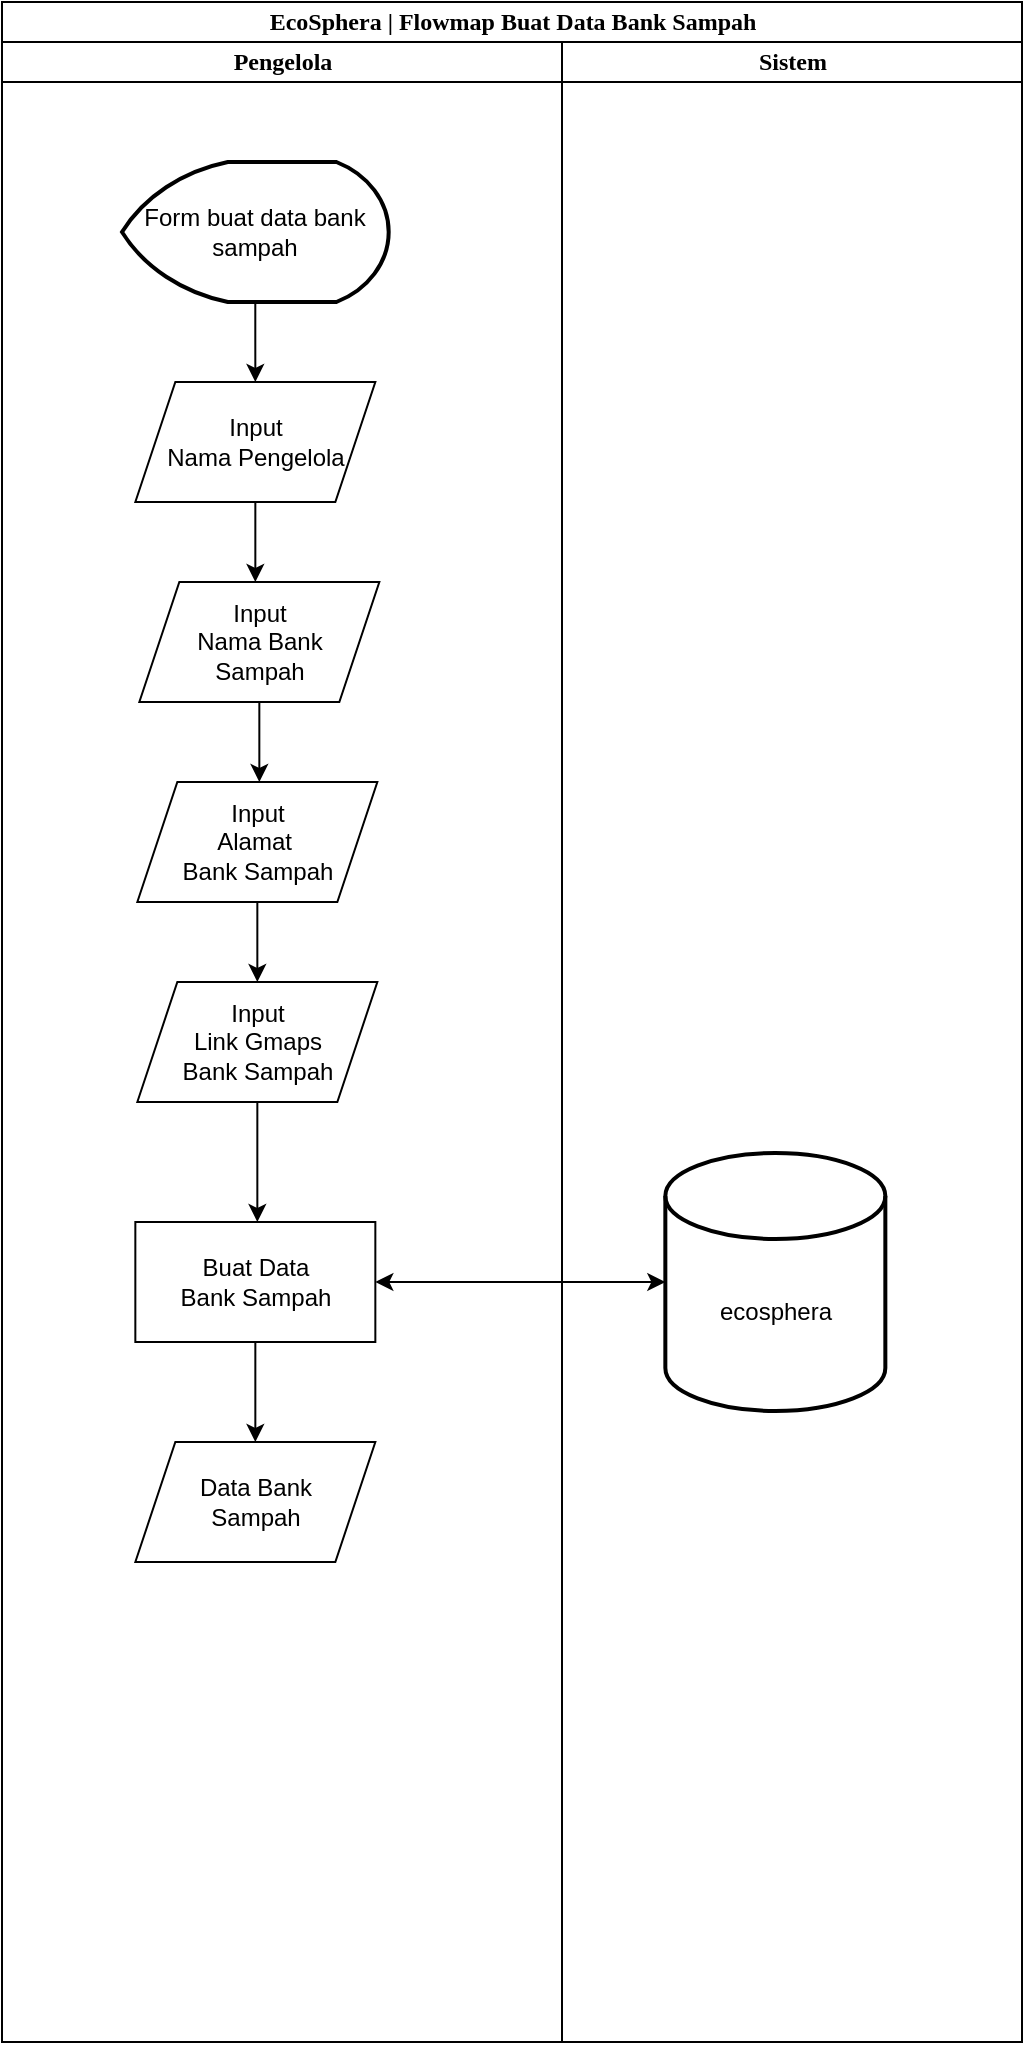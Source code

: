 <mxfile version="20.3.0" type="device"><diagram id="Wu6iMrENz9-AKeJDY95w" name="Page-1"><mxGraphModel dx="755" dy="472" grid="1" gridSize="10" guides="1" tooltips="1" connect="1" arrows="1" fold="1" page="1" pageScale="1" pageWidth="2339" pageHeight="3300" math="0" shadow="0"><root><mxCell id="0"/><mxCell id="1" parent="0"/><mxCell id="omif1y8MlvwiJA0TXqFw-1" value="&lt;font style=&quot;font-size: 12px;&quot;&gt;EcoSphera | Flowmap Buat Data Bank Sampah&lt;/font&gt;" style="swimlane;html=1;childLayout=stackLayout;startSize=20;rounded=0;shadow=0;labelBackgroundColor=none;strokeWidth=1;fontFamily=Times New Roman;fontSize=8;align=center;" vertex="1" parent="1"><mxGeometry x="210" y="90" width="510" height="1020" as="geometry"/></mxCell><mxCell id="omif1y8MlvwiJA0TXqFw-37" value="" style="endArrow=classic;startArrow=classic;html=1;rounded=0;entryX=0;entryY=0.5;entryDx=0;entryDy=0;entryPerimeter=0;" edge="1" parent="omif1y8MlvwiJA0TXqFw-1" source="omif1y8MlvwiJA0TXqFw-33" target="omif1y8MlvwiJA0TXqFw-34"><mxGeometry width="50" height="50" relative="1" as="geometry"><mxPoint x="251.67" y="670" as="sourcePoint"/><mxPoint x="301.67" y="620" as="targetPoint"/></mxGeometry></mxCell><mxCell id="omif1y8MlvwiJA0TXqFw-2" value="Pengelola" style="swimlane;html=1;startSize=20;fontFamily=Times New Roman;" vertex="1" parent="omif1y8MlvwiJA0TXqFw-1"><mxGeometry y="20" width="280" height="1000" as="geometry"><mxRectangle y="20" width="40" height="1000" as="alternateBounds"/></mxGeometry></mxCell><mxCell id="omif1y8MlvwiJA0TXqFw-11" style="edgeStyle=elbowEdgeStyle;rounded=0;orthogonalLoop=1;jettySize=auto;html=1;entryX=0.5;entryY=0;entryDx=0;entryDy=0;entryPerimeter=0;" edge="1" parent="omif1y8MlvwiJA0TXqFw-2" target="omif1y8MlvwiJA0TXqFw-16"><mxGeometry relative="1" as="geometry"><mxPoint x="124.793" y="559.793" as="sourcePoint"/></mxGeometry></mxCell><mxCell id="omif1y8MlvwiJA0TXqFw-35" style="edgeStyle=orthogonalEdgeStyle;rounded=0;orthogonalLoop=1;jettySize=auto;html=1;entryX=0.5;entryY=0;entryDx=0;entryDy=0;" edge="1" parent="omif1y8MlvwiJA0TXqFw-2" source="omif1y8MlvwiJA0TXqFw-23" target="omif1y8MlvwiJA0TXqFw-26"><mxGeometry relative="1" as="geometry"/></mxCell><mxCell id="omif1y8MlvwiJA0TXqFw-23" value="Form buat data bank sampah" style="strokeWidth=2;html=1;shape=mxgraph.flowchart.display;whiteSpace=wrap;" vertex="1" parent="omif1y8MlvwiJA0TXqFw-2"><mxGeometry x="60" y="60" width="133.34" height="70" as="geometry"/></mxCell><mxCell id="omif1y8MlvwiJA0TXqFw-26" value="Input&lt;br&gt;Nama Pengelola" style="shape=parallelogram;perimeter=parallelogramPerimeter;whiteSpace=wrap;html=1;fixedSize=1;" vertex="1" parent="omif1y8MlvwiJA0TXqFw-2"><mxGeometry x="66.67" y="170" width="120" height="60" as="geometry"/></mxCell><mxCell id="omif1y8MlvwiJA0TXqFw-28" value="Input&lt;br&gt;Nama Bank&lt;br&gt;Sampah" style="shape=parallelogram;perimeter=parallelogramPerimeter;whiteSpace=wrap;html=1;fixedSize=1;" vertex="1" parent="omif1y8MlvwiJA0TXqFw-2"><mxGeometry x="68.67" y="270" width="120" height="60" as="geometry"/></mxCell><mxCell id="omif1y8MlvwiJA0TXqFw-25" value="" style="edgeStyle=orthogonalEdgeStyle;rounded=0;orthogonalLoop=1;jettySize=auto;html=1;" edge="1" parent="omif1y8MlvwiJA0TXqFw-2" source="omif1y8MlvwiJA0TXqFw-26" target="omif1y8MlvwiJA0TXqFw-28"><mxGeometry relative="1" as="geometry"><Array as="points"><mxPoint x="126.67" y="230"/><mxPoint x="126.67" y="230"/></Array></mxGeometry></mxCell><mxCell id="omif1y8MlvwiJA0TXqFw-30" value="Input&lt;br&gt;Alamat&amp;nbsp;&lt;br&gt;Bank Sampah" style="shape=parallelogram;perimeter=parallelogramPerimeter;whiteSpace=wrap;html=1;fixedSize=1;" vertex="1" parent="omif1y8MlvwiJA0TXqFw-2"><mxGeometry x="67.67" y="370" width="120" height="60" as="geometry"/></mxCell><mxCell id="omif1y8MlvwiJA0TXqFw-27" value="" style="edgeStyle=orthogonalEdgeStyle;rounded=0;orthogonalLoop=1;jettySize=auto;html=1;" edge="1" parent="omif1y8MlvwiJA0TXqFw-2" source="omif1y8MlvwiJA0TXqFw-28" target="omif1y8MlvwiJA0TXqFw-30"><mxGeometry relative="1" as="geometry"><Array as="points"><mxPoint x="127.67" y="330"/><mxPoint x="127.67" y="330"/></Array></mxGeometry></mxCell><mxCell id="omif1y8MlvwiJA0TXqFw-32" value="Input&lt;br&gt;Link Gmaps&lt;br&gt;Bank Sampah" style="shape=parallelogram;perimeter=parallelogramPerimeter;whiteSpace=wrap;html=1;fixedSize=1;" vertex="1" parent="omif1y8MlvwiJA0TXqFw-2"><mxGeometry x="67.67" y="470" width="120" height="60" as="geometry"/></mxCell><mxCell id="omif1y8MlvwiJA0TXqFw-29" value="" style="edgeStyle=orthogonalEdgeStyle;rounded=0;orthogonalLoop=1;jettySize=auto;html=1;" edge="1" parent="omif1y8MlvwiJA0TXqFw-2" source="omif1y8MlvwiJA0TXqFw-30" target="omif1y8MlvwiJA0TXqFw-32"><mxGeometry relative="1" as="geometry"/></mxCell><mxCell id="omif1y8MlvwiJA0TXqFw-39" style="edgeStyle=orthogonalEdgeStyle;rounded=0;orthogonalLoop=1;jettySize=auto;html=1;entryX=0.5;entryY=0;entryDx=0;entryDy=0;" edge="1" parent="omif1y8MlvwiJA0TXqFw-2" source="omif1y8MlvwiJA0TXqFw-33" target="omif1y8MlvwiJA0TXqFw-38"><mxGeometry relative="1" as="geometry"/></mxCell><mxCell id="omif1y8MlvwiJA0TXqFw-33" value="Buat Data&lt;br&gt;Bank Sampah" style="rounded=0;whiteSpace=wrap;html=1;" vertex="1" parent="omif1y8MlvwiJA0TXqFw-2"><mxGeometry x="66.67" y="590" width="120" height="60" as="geometry"/></mxCell><mxCell id="omif1y8MlvwiJA0TXqFw-31" value="" style="edgeStyle=orthogonalEdgeStyle;rounded=0;orthogonalLoop=1;jettySize=auto;html=1;" edge="1" parent="omif1y8MlvwiJA0TXqFw-2" source="omif1y8MlvwiJA0TXqFw-32" target="omif1y8MlvwiJA0TXqFw-33"><mxGeometry relative="1" as="geometry"><Array as="points"><mxPoint x="126.67" y="520"/><mxPoint x="126.67" y="520"/></Array></mxGeometry></mxCell><mxCell id="omif1y8MlvwiJA0TXqFw-38" value="Data Bank&lt;br&gt;Sampah" style="shape=parallelogram;perimeter=parallelogramPerimeter;whiteSpace=wrap;html=1;fixedSize=1;" vertex="1" parent="omif1y8MlvwiJA0TXqFw-2"><mxGeometry x="66.67" y="700" width="120" height="60" as="geometry"/></mxCell><mxCell id="omif1y8MlvwiJA0TXqFw-19" value="Sistem" style="swimlane;html=1;startSize=20;fontFamily=Times New Roman;" vertex="1" parent="omif1y8MlvwiJA0TXqFw-1"><mxGeometry x="280" y="20" width="230" height="1000" as="geometry"/></mxCell><mxCell id="omif1y8MlvwiJA0TXqFw-34" value="&lt;div&gt;&lt;br&gt;&lt;/div&gt;&lt;div&gt;&lt;br&gt;&lt;/div&gt;ecosphera&lt;div&gt;&lt;/div&gt;" style="strokeWidth=2;html=1;shape=mxgraph.flowchart.database;whiteSpace=wrap;" vertex="1" parent="omif1y8MlvwiJA0TXqFw-19"><mxGeometry x="51.67" y="555.5" width="110" height="129" as="geometry"/></mxCell></root></mxGraphModel></diagram></mxfile>